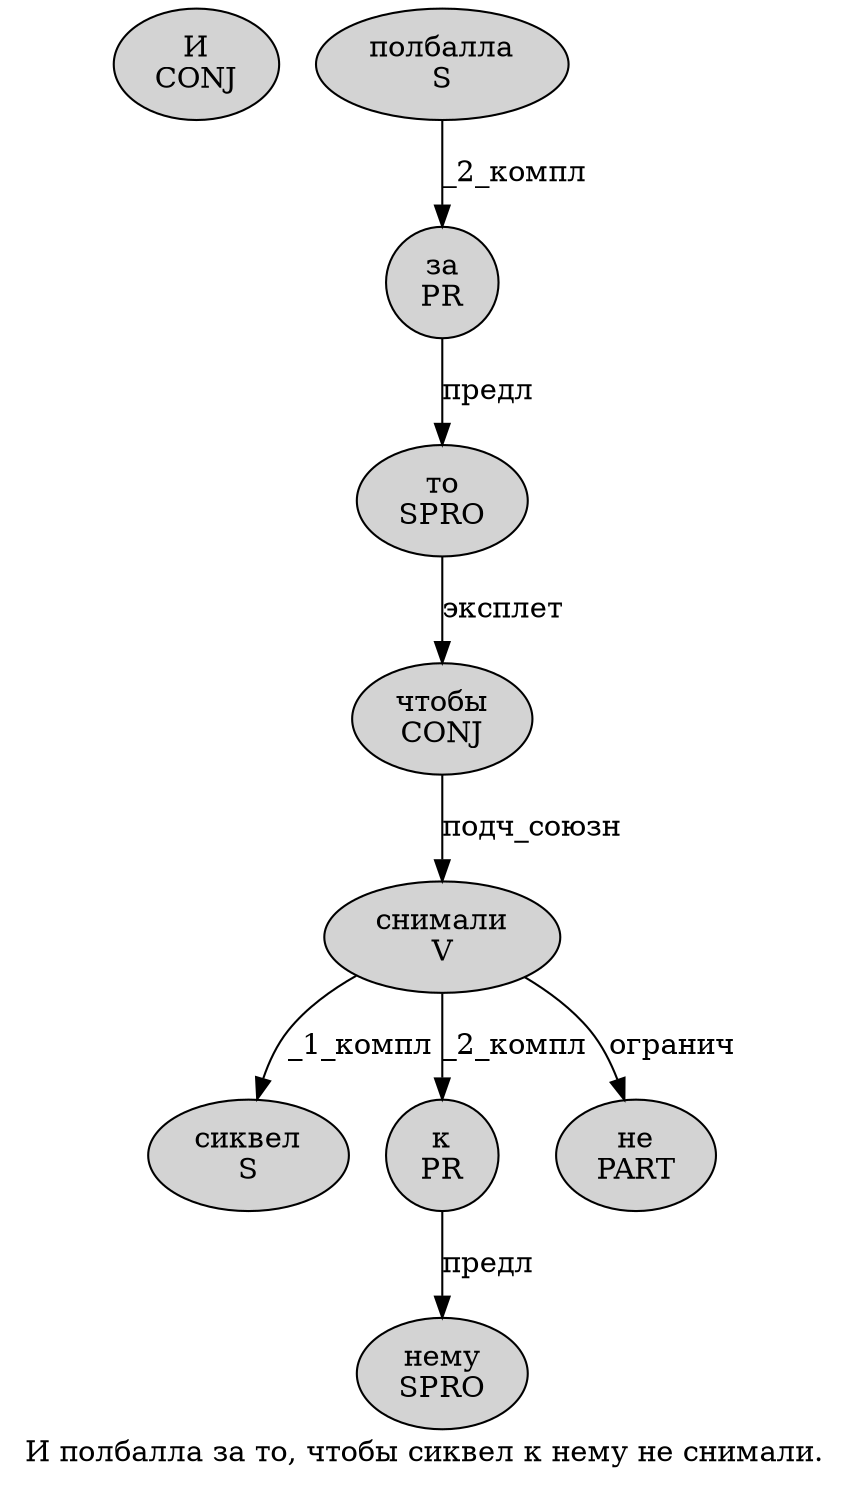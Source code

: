 digraph SENTENCE_4516 {
	graph [label="И полбалла за то, чтобы сиквел к нему не снимали."]
	node [style=filled]
		0 [label="И
CONJ" color="" fillcolor=lightgray penwidth=1 shape=ellipse]
		1 [label="полбалла
S" color="" fillcolor=lightgray penwidth=1 shape=ellipse]
		2 [label="за
PR" color="" fillcolor=lightgray penwidth=1 shape=ellipse]
		3 [label="то
SPRO" color="" fillcolor=lightgray penwidth=1 shape=ellipse]
		5 [label="чтобы
CONJ" color="" fillcolor=lightgray penwidth=1 shape=ellipse]
		6 [label="сиквел
S" color="" fillcolor=lightgray penwidth=1 shape=ellipse]
		7 [label="к
PR" color="" fillcolor=lightgray penwidth=1 shape=ellipse]
		8 [label="нему
SPRO" color="" fillcolor=lightgray penwidth=1 shape=ellipse]
		9 [label="не
PART" color="" fillcolor=lightgray penwidth=1 shape=ellipse]
		10 [label="снимали
V" color="" fillcolor=lightgray penwidth=1 shape=ellipse]
			2 -> 3 [label="предл"]
			5 -> 10 [label="подч_союзн"]
			1 -> 2 [label="_2_компл"]
			3 -> 5 [label="эксплет"]
			10 -> 6 [label="_1_компл"]
			10 -> 7 [label="_2_компл"]
			10 -> 9 [label="огранич"]
			7 -> 8 [label="предл"]
}